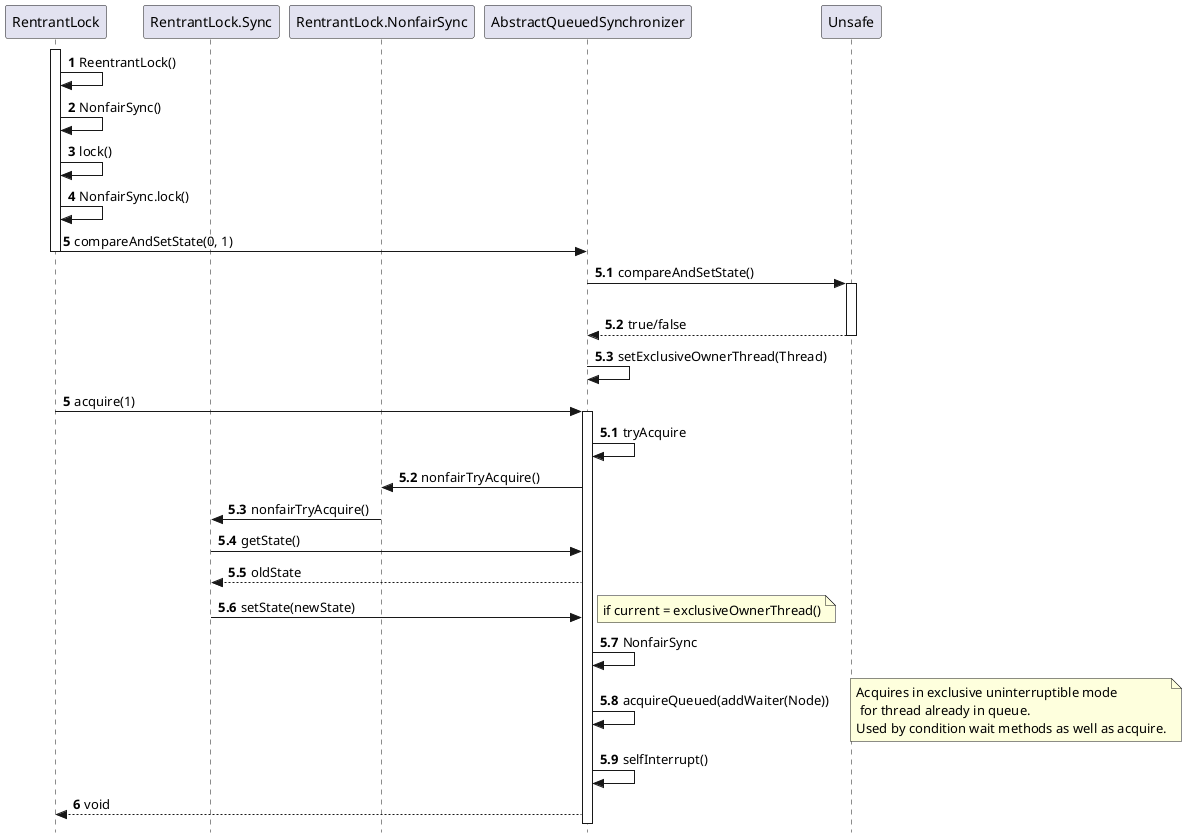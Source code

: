 @startuml
'说明书
'https://plantuml.com/sequence-diagram

'文本对齐
skinparam responseMessageBelowArrow true

'隐藏未链接的成员
'hide unlinked

'自动编号
autonumber 1
'https://plantuml.com/sequence-diagram

'为了符合严格UML的标准（线头的形状必须是三角形，而不能是箭头形
skinparam style strictuml

'别名
participant RentrantLock as rt
participant RentrantLock.Sync as Sync
participant RentrantLock.NonfairSync as NonfairSync
participant AbstractQueuedSynchronizer as AQS
participant Unsafe


activate rt
rt -> rt: ReentrantLock()
rt -> rt: NonfairSync()

rt -> rt: lock()

rt -> rt: NonfairSync.lock()

rt -> AQS: compareAndSetState(0, 1)
deactivate rt

autonumber 5.1
AQS -> Unsafe: compareAndSetState()
activate Unsafe
||20||
'Unsafe -> AQS: true/false
return true/false

deactivate Unsafe

AQS -> AQS: setExclusiveOwnerThread(Thread)

autonumber 5
rt -> AQS++: acquire(1)

autonumber 5.1
AQS -> AQS: tryAcquire
AQS -> NonfairSync: nonfairTryAcquire()
NonfairSync -> Sync: nonfairTryAcquire()
Sync -> AQS: getState()
AQS --> Sync: oldState
Sync -> AQS: setState(newState)
note right: if current = exclusiveOwnerThread()



AQS -> AQS: NonfairSync
AQS -> AQS: acquireQueued(addWaiter(Node))
note right: Acquires in exclusive uninterruptible mode\n for thread already in queue. \nUsed by condition wait methods as well as acquire.
AQS -> AQS: selfInterrupt()

autonumber 6
AQS --> rt: void

@enduml